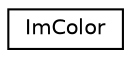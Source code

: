 digraph "Graphical Class Hierarchy"
{
 // LATEX_PDF_SIZE
  edge [fontname="Helvetica",fontsize="10",labelfontname="Helvetica",labelfontsize="10"];
  node [fontname="Helvetica",fontsize="10",shape=record];
  rankdir="LR";
  Node0 [label="ImColor",height=0.2,width=0.4,color="black", fillcolor="white", style="filled",URL="$structImColor.html",tooltip=" "];
}
